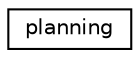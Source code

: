 digraph "Graphical Class Hierarchy"
{
  edge [fontname="Helvetica",fontsize="10",labelfontname="Helvetica",labelfontsize="10"];
  node [fontname="Helvetica",fontsize="10",shape=record];
  rankdir="LR";
  Node1 [label="planning",height=0.2,width=0.4,color="black", fillcolor="white", style="filled",URL="$classplanning.html",tooltip="Planning module main class. It processes GPS and IMU as input, to generate planning info..."];
}
